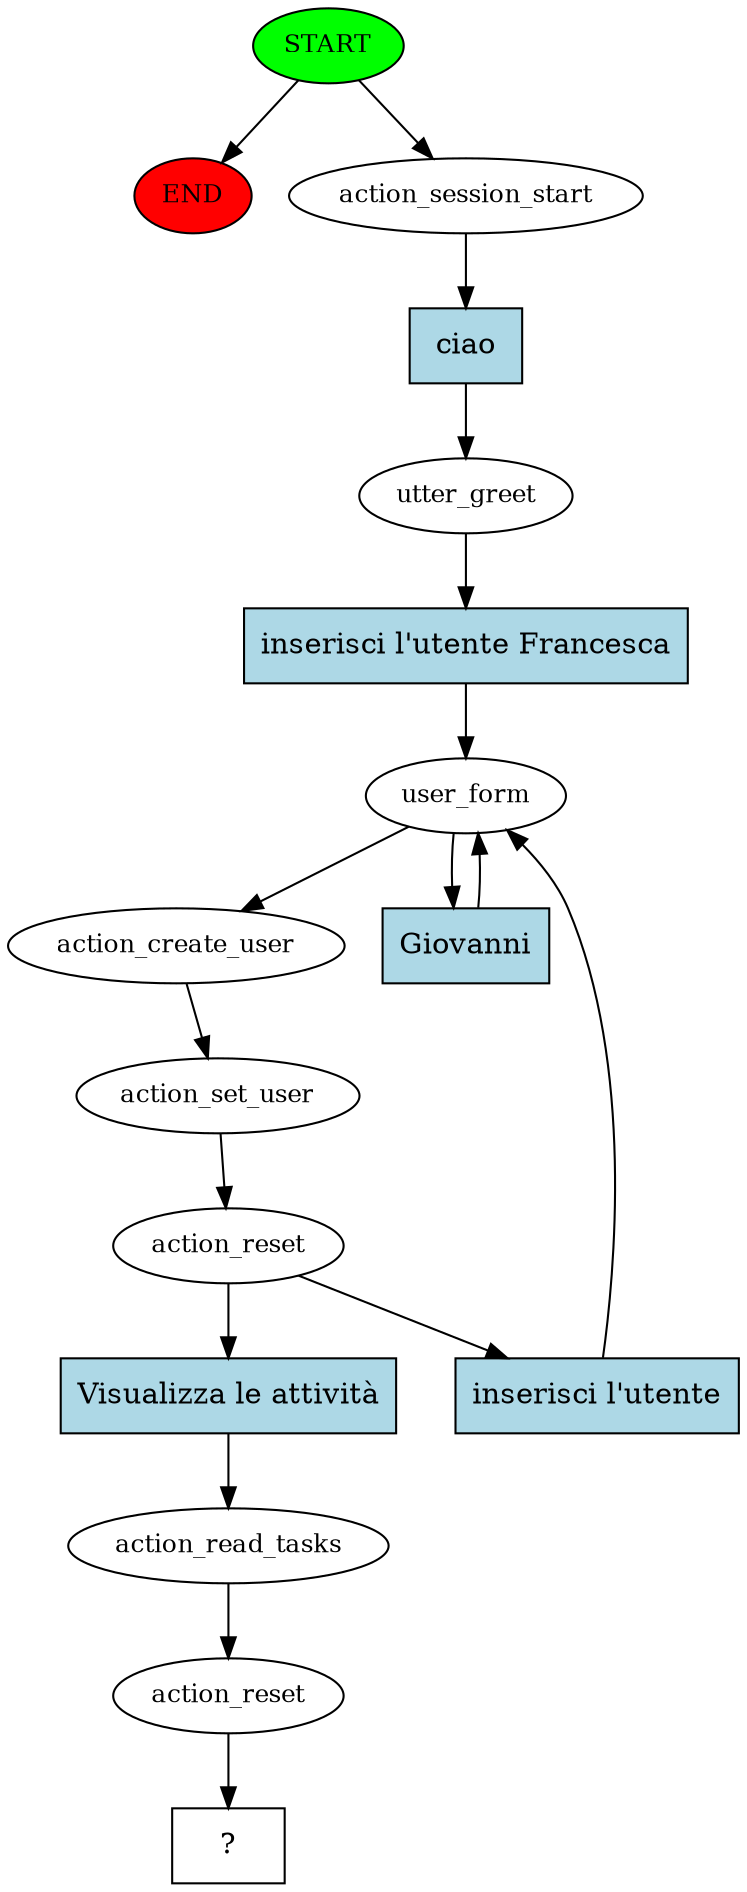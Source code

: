 digraph  {
0 [class="start active", fillcolor=green, fontsize=12, label=START, style=filled];
"-1" [class=end, fillcolor=red, fontsize=12, label=END, style=filled];
1 [class=active, fontsize=12, label=action_session_start];
2 [class=active, fontsize=12, label=utter_greet];
3 [class=active, fontsize=12, label=user_form];
4 [class=active, fontsize=12, label=action_create_user];
5 [class=active, fontsize=12, label=action_set_user];
6 [class=active, fontsize=12, label=action_reset];
12 [class=active, fontsize=12, label=action_read_tasks];
13 [class=active, fontsize=12, label=action_reset];
14 [class="intent dashed active", label="  ?  ", shape=rect];
15 [class="intent active", fillcolor=lightblue, label=ciao, shape=rect, style=filled];
16 [class="intent active", fillcolor=lightblue, label="inserisci l'utente Francesca", shape=rect, style=filled];
17 [class="intent active", fillcolor=lightblue, label=Giovanni, shape=rect, style=filled];
18 [class="intent active", fillcolor=lightblue, label="Visualizza le attività", shape=rect, style=filled];
19 [class="intent active", fillcolor=lightblue, label="inserisci l'utente", shape=rect, style=filled];
0 -> "-1"  [class="", key=NONE, label=""];
0 -> 1  [class=active, key=NONE, label=""];
1 -> 15  [class=active, key=0];
2 -> 16  [class=active, key=0];
3 -> 4  [class=active, key=NONE, label=""];
3 -> 17  [class=active, key=0];
4 -> 5  [class=active, key=NONE, label=""];
5 -> 6  [class=active, key=NONE, label=""];
6 -> 18  [class=active, key=0];
6 -> 19  [class=active, key=0];
12 -> 13  [class=active, key=NONE, label=""];
13 -> 14  [class=active, key=NONE, label=""];
15 -> 2  [class=active, key=0];
16 -> 3  [class=active, key=0];
17 -> 3  [class=active, key=0];
18 -> 12  [class=active, key=0];
19 -> 3  [class=active, key=0];
}
